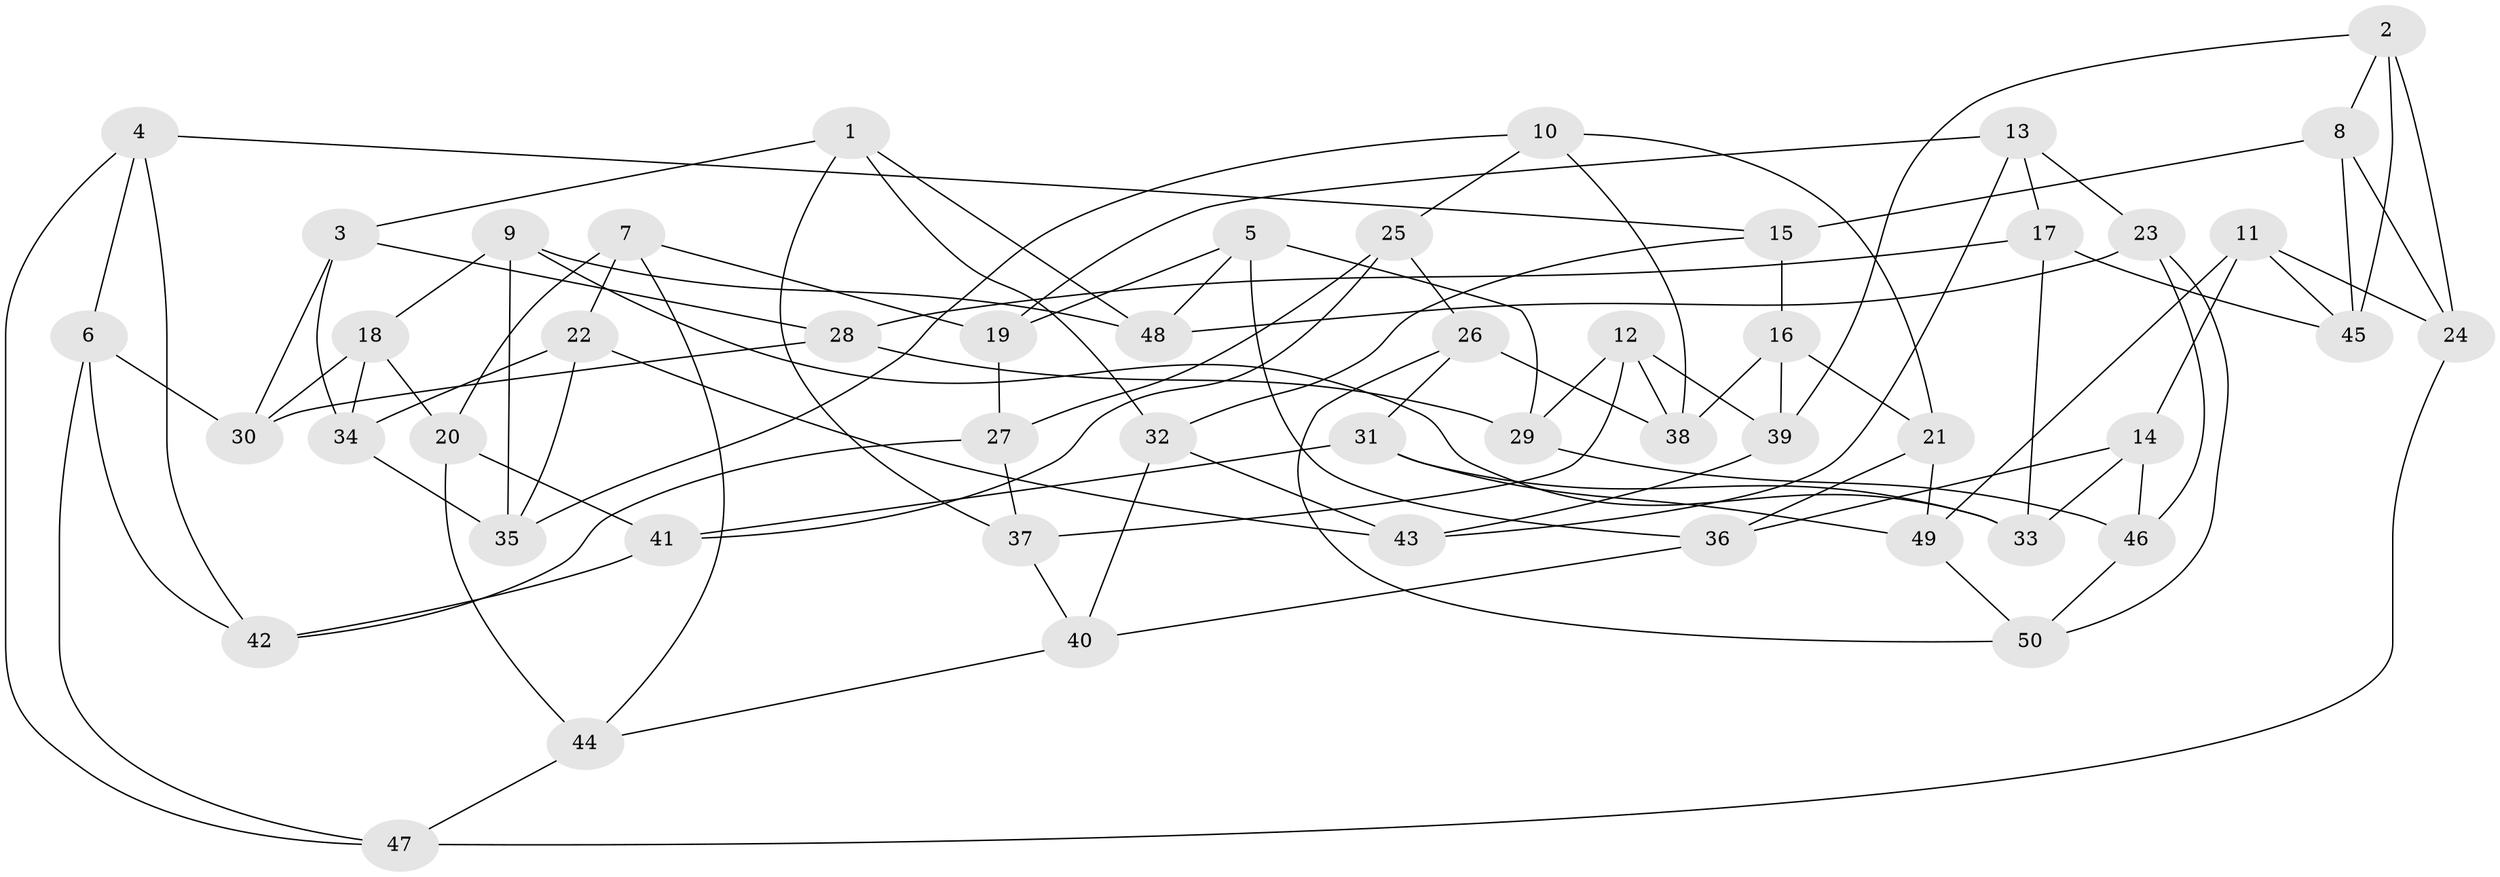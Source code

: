 // Generated by graph-tools (version 1.1) at 2025/26/03/09/25 03:26:58]
// undirected, 50 vertices, 100 edges
graph export_dot {
graph [start="1"]
  node [color=gray90,style=filled];
  1;
  2;
  3;
  4;
  5;
  6;
  7;
  8;
  9;
  10;
  11;
  12;
  13;
  14;
  15;
  16;
  17;
  18;
  19;
  20;
  21;
  22;
  23;
  24;
  25;
  26;
  27;
  28;
  29;
  30;
  31;
  32;
  33;
  34;
  35;
  36;
  37;
  38;
  39;
  40;
  41;
  42;
  43;
  44;
  45;
  46;
  47;
  48;
  49;
  50;
  1 -- 3;
  1 -- 48;
  1 -- 37;
  1 -- 32;
  2 -- 8;
  2 -- 39;
  2 -- 45;
  2 -- 24;
  3 -- 34;
  3 -- 28;
  3 -- 30;
  4 -- 42;
  4 -- 47;
  4 -- 6;
  4 -- 15;
  5 -- 36;
  5 -- 48;
  5 -- 19;
  5 -- 29;
  6 -- 47;
  6 -- 42;
  6 -- 30;
  7 -- 44;
  7 -- 20;
  7 -- 22;
  7 -- 19;
  8 -- 45;
  8 -- 24;
  8 -- 15;
  9 -- 48;
  9 -- 33;
  9 -- 35;
  9 -- 18;
  10 -- 21;
  10 -- 35;
  10 -- 38;
  10 -- 25;
  11 -- 14;
  11 -- 45;
  11 -- 49;
  11 -- 24;
  12 -- 39;
  12 -- 38;
  12 -- 29;
  12 -- 37;
  13 -- 43;
  13 -- 17;
  13 -- 19;
  13 -- 23;
  14 -- 46;
  14 -- 36;
  14 -- 33;
  15 -- 16;
  15 -- 32;
  16 -- 39;
  16 -- 21;
  16 -- 38;
  17 -- 33;
  17 -- 45;
  17 -- 28;
  18 -- 30;
  18 -- 34;
  18 -- 20;
  19 -- 27;
  20 -- 41;
  20 -- 44;
  21 -- 36;
  21 -- 49;
  22 -- 34;
  22 -- 35;
  22 -- 43;
  23 -- 50;
  23 -- 48;
  23 -- 46;
  24 -- 47;
  25 -- 27;
  25 -- 26;
  25 -- 41;
  26 -- 38;
  26 -- 31;
  26 -- 50;
  27 -- 42;
  27 -- 37;
  28 -- 30;
  28 -- 29;
  29 -- 46;
  31 -- 33;
  31 -- 49;
  31 -- 41;
  32 -- 43;
  32 -- 40;
  34 -- 35;
  36 -- 40;
  37 -- 40;
  39 -- 43;
  40 -- 44;
  41 -- 42;
  44 -- 47;
  46 -- 50;
  49 -- 50;
}
